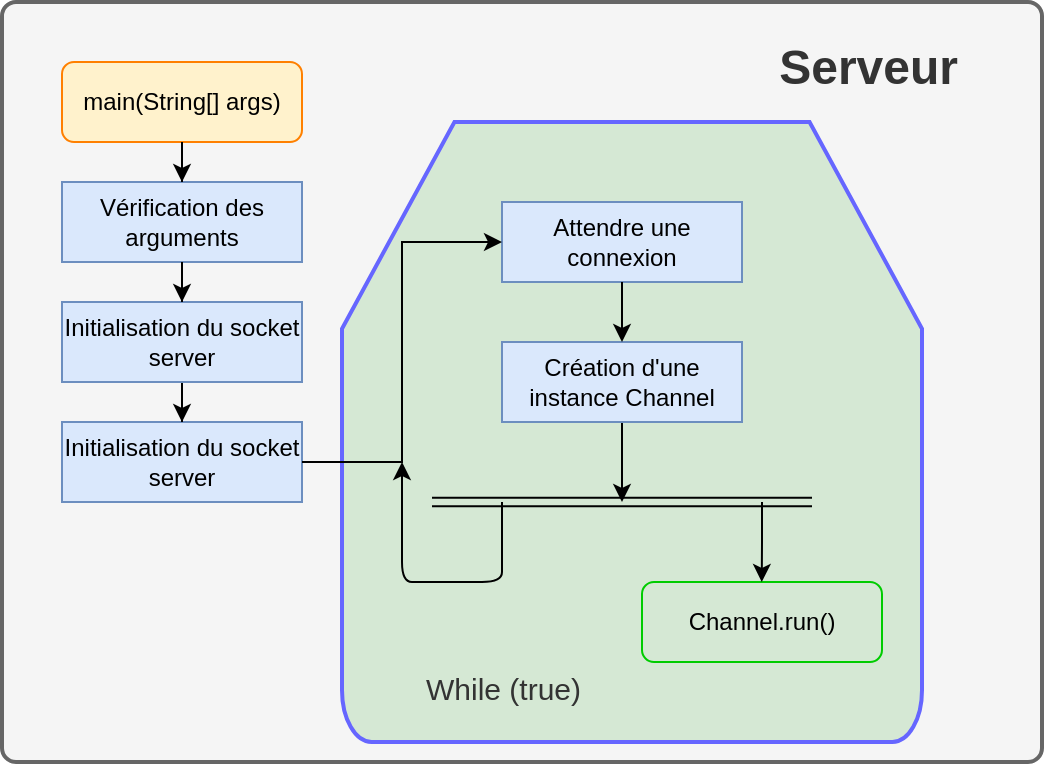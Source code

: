 <mxfile version="12.9.11" type="device"><diagram id="C5RBs43oDa-KdzZeNtuy" name="Page-1"><mxGraphModel dx="980" dy="514" grid="1" gridSize="10" guides="1" tooltips="1" connect="1" arrows="1" fold="1" page="1" pageScale="1" pageWidth="827" pageHeight="1169" math="0" shadow="0"><root><mxCell id="WIyWlLk6GJQsqaUBKTNV-0"/><mxCell id="WIyWlLk6GJQsqaUBKTNV-1" parent="WIyWlLk6GJQsqaUBKTNV-0"/><mxCell id="Hk2hTRdzdZ96-UPhOWhV-7" value="" style="group" vertex="1" connectable="0" parent="WIyWlLk6GJQsqaUBKTNV-1"><mxGeometry x="130" y="140" width="520" height="380" as="geometry"/></mxCell><mxCell id="mIIcP_kndi3lQ6hbV-oC-31" value="&lt;blockquote&gt;&lt;div style=&quot;font-size: 18px&quot; align=&quot;right&quot;&gt;&lt;b style=&quot;font-size: 24px&quot;&gt;&lt;font style=&quot;font-size: 24px&quot;&gt;Serveur&lt;/font&gt;&lt;/b&gt;&lt;/div&gt;&lt;/blockquote&gt;" style="rounded=1;whiteSpace=wrap;html=1;absoluteArcSize=1;arcSize=14;strokeWidth=2;align=right;fillColor=#f5f5f5;strokeColor=#666666;fontColor=#333333;verticalAlign=top;" parent="Hk2hTRdzdZ96-UPhOWhV-7" vertex="1"><mxGeometry width="520" height="380" as="geometry"/></mxCell><mxCell id="mIIcP_kndi3lQ6hbV-oC-30" value="&lt;blockquote style=&quot;font-size: 15px&quot;&gt;&lt;font style=&quot;font-size: 15px&quot;&gt;While (true)&lt;/font&gt;&lt;/blockquote&gt;" style="strokeWidth=2;html=1;shape=mxgraph.flowchart.loop_limit;whiteSpace=wrap;fillColor=#D5E8D4;strokeColor=#6666FF;fontColor=#333333;align=left;verticalAlign=bottom;" parent="Hk2hTRdzdZ96-UPhOWhV-7" vertex="1"><mxGeometry x="170" y="60" width="290" height="310" as="geometry"/></mxCell><mxCell id="mIIcP_kndi3lQ6hbV-oC-0" value="main(String[] args)" style="rounded=1;whiteSpace=wrap;html=1;fontSize=12;glass=0;strokeWidth=1;shadow=0;fillColor=#fff2cc;strokeColor=#FF8000;" parent="Hk2hTRdzdZ96-UPhOWhV-7" vertex="1"><mxGeometry x="30" y="30" width="120" height="40" as="geometry"/></mxCell><mxCell id="mIIcP_kndi3lQ6hbV-oC-2" value="Vérification des arguments" style="rounded=0;whiteSpace=wrap;html=1;fillColor=#dae8fc;strokeColor=#6c8ebf;" parent="Hk2hTRdzdZ96-UPhOWhV-7" vertex="1"><mxGeometry x="30" y="90" width="120" height="40" as="geometry"/></mxCell><mxCell id="mIIcP_kndi3lQ6hbV-oC-6" value="" style="edgeStyle=orthogonalEdgeStyle;rounded=0;orthogonalLoop=1;jettySize=auto;html=1;" parent="Hk2hTRdzdZ96-UPhOWhV-7" source="mIIcP_kndi3lQ6hbV-oC-0" target="mIIcP_kndi3lQ6hbV-oC-2" edge="1"><mxGeometry relative="1" as="geometry"/></mxCell><mxCell id="mIIcP_kndi3lQ6hbV-oC-4" value="Initialisation du socket server" style="rounded=0;whiteSpace=wrap;html=1;fillColor=#dae8fc;strokeColor=#6c8ebf;" parent="Hk2hTRdzdZ96-UPhOWhV-7" vertex="1"><mxGeometry x="30" y="210" width="120" height="40" as="geometry"/></mxCell><mxCell id="mIIcP_kndi3lQ6hbV-oC-5" value="" style="shape=link;html=1;width=4.286;anchorPointDirection=0;snapToPoint=1;orthogonalLoop=1;" parent="Hk2hTRdzdZ96-UPhOWhV-7" edge="1"><mxGeometry width="50" height="50" relative="1" as="geometry"><mxPoint x="215" y="250" as="sourcePoint"/><mxPoint x="405" y="250" as="targetPoint"/><Array as="points"><mxPoint x="310" y="250"/></Array></mxGeometry></mxCell><mxCell id="mIIcP_kndi3lQ6hbV-oC-14" value="" style="edgeStyle=orthogonalEdgeStyle;rounded=0;orthogonalLoop=1;jettySize=auto;html=1;" parent="Hk2hTRdzdZ96-UPhOWhV-7" source="mIIcP_kndi3lQ6hbV-oC-8" target="mIIcP_kndi3lQ6hbV-oC-4" edge="1"><mxGeometry relative="1" as="geometry"/></mxCell><mxCell id="mIIcP_kndi3lQ6hbV-oC-8" value="Initialisation du socket server" style="rounded=0;whiteSpace=wrap;html=1;fillColor=#dae8fc;strokeColor=#6c8ebf;" parent="Hk2hTRdzdZ96-UPhOWhV-7" vertex="1"><mxGeometry x="30" y="150" width="120" height="40" as="geometry"/></mxCell><mxCell id="mIIcP_kndi3lQ6hbV-oC-12" value="" style="edgeStyle=orthogonalEdgeStyle;rounded=0;orthogonalLoop=1;jettySize=auto;html=1;" parent="Hk2hTRdzdZ96-UPhOWhV-7" source="mIIcP_kndi3lQ6hbV-oC-2" target="mIIcP_kndi3lQ6hbV-oC-8" edge="1"><mxGeometry relative="1" as="geometry"/></mxCell><mxCell id="mIIcP_kndi3lQ6hbV-oC-9" value="Attendre une connexion" style="rounded=0;whiteSpace=wrap;html=1;fillColor=#dae8fc;strokeColor=#6c8ebf;" parent="Hk2hTRdzdZ96-UPhOWhV-7" vertex="1"><mxGeometry x="250" y="100" width="120" height="40" as="geometry"/></mxCell><mxCell id="Hk2hTRdzdZ96-UPhOWhV-0" style="edgeStyle=orthogonalEdgeStyle;rounded=0;orthogonalLoop=1;jettySize=auto;html=1;exitX=1;exitY=0.5;exitDx=0;exitDy=0;entryX=0;entryY=0.5;entryDx=0;entryDy=0;" edge="1" parent="Hk2hTRdzdZ96-UPhOWhV-7" source="mIIcP_kndi3lQ6hbV-oC-4" target="mIIcP_kndi3lQ6hbV-oC-9"><mxGeometry relative="1" as="geometry"/></mxCell><mxCell id="mIIcP_kndi3lQ6hbV-oC-19" style="edgeStyle=orthogonalEdgeStyle;rounded=0;orthogonalLoop=1;jettySize=auto;html=1;exitX=0.5;exitY=1;exitDx=0;exitDy=0;" parent="Hk2hTRdzdZ96-UPhOWhV-7" source="mIIcP_kndi3lQ6hbV-oC-15" edge="1"><mxGeometry relative="1" as="geometry"><mxPoint x="310" y="250" as="targetPoint"/></mxGeometry></mxCell><mxCell id="mIIcP_kndi3lQ6hbV-oC-15" value="Création d'une instance Channel" style="rounded=0;whiteSpace=wrap;html=1;fillColor=#dae8fc;strokeColor=#6c8ebf;" parent="Hk2hTRdzdZ96-UPhOWhV-7" vertex="1"><mxGeometry x="250" y="170" width="120" height="40" as="geometry"/></mxCell><mxCell id="mIIcP_kndi3lQ6hbV-oC-16" value="" style="edgeStyle=orthogonalEdgeStyle;rounded=0;orthogonalLoop=1;jettySize=auto;html=1;" parent="Hk2hTRdzdZ96-UPhOWhV-7" source="mIIcP_kndi3lQ6hbV-oC-9" target="mIIcP_kndi3lQ6hbV-oC-15" edge="1"><mxGeometry relative="1" as="geometry"/></mxCell><mxCell id="mIIcP_kndi3lQ6hbV-oC-20" value="Channel.run()" style="rounded=1;whiteSpace=wrap;html=1;fontSize=12;glass=0;strokeWidth=1;shadow=0;fillColor=#d5e8d4;strokeColor=#00CC00;" parent="Hk2hTRdzdZ96-UPhOWhV-7" vertex="1"><mxGeometry x="320" y="290" width="120" height="40" as="geometry"/></mxCell><mxCell id="mIIcP_kndi3lQ6hbV-oC-29" value="" style="endArrow=classic;html=1;edgeStyle=orthogonalEdgeStyle;" parent="Hk2hTRdzdZ96-UPhOWhV-7" edge="1"><mxGeometry width="50" height="50" relative="1" as="geometry"><mxPoint x="210" y="289.97" as="sourcePoint"/><mxPoint x="200" y="230" as="targetPoint"/><Array as="points"><mxPoint x="200" y="290"/></Array></mxGeometry></mxCell><mxCell id="Hk2hTRdzdZ96-UPhOWhV-1" style="edgeStyle=orthogonalEdgeStyle;rounded=0;orthogonalLoop=1;jettySize=auto;html=1;" edge="1" parent="Hk2hTRdzdZ96-UPhOWhV-7"><mxGeometry relative="1" as="geometry"><mxPoint x="379.88" y="290" as="targetPoint"/><mxPoint x="380" y="250" as="sourcePoint"/><Array as="points"><mxPoint x="380" y="270"/></Array></mxGeometry></mxCell><mxCell id="Hk2hTRdzdZ96-UPhOWhV-4" value="" style="endArrow=none;html=1;edgeStyle=orthogonalEdgeStyle;" edge="1" parent="Hk2hTRdzdZ96-UPhOWhV-7"><mxGeometry width="50" height="50" relative="1" as="geometry"><mxPoint x="210" y="290" as="sourcePoint"/><mxPoint x="250" y="250" as="targetPoint"/><Array as="points"><mxPoint x="250" y="280"/><mxPoint x="250" y="280"/></Array></mxGeometry></mxCell></root></mxGraphModel></diagram></mxfile>